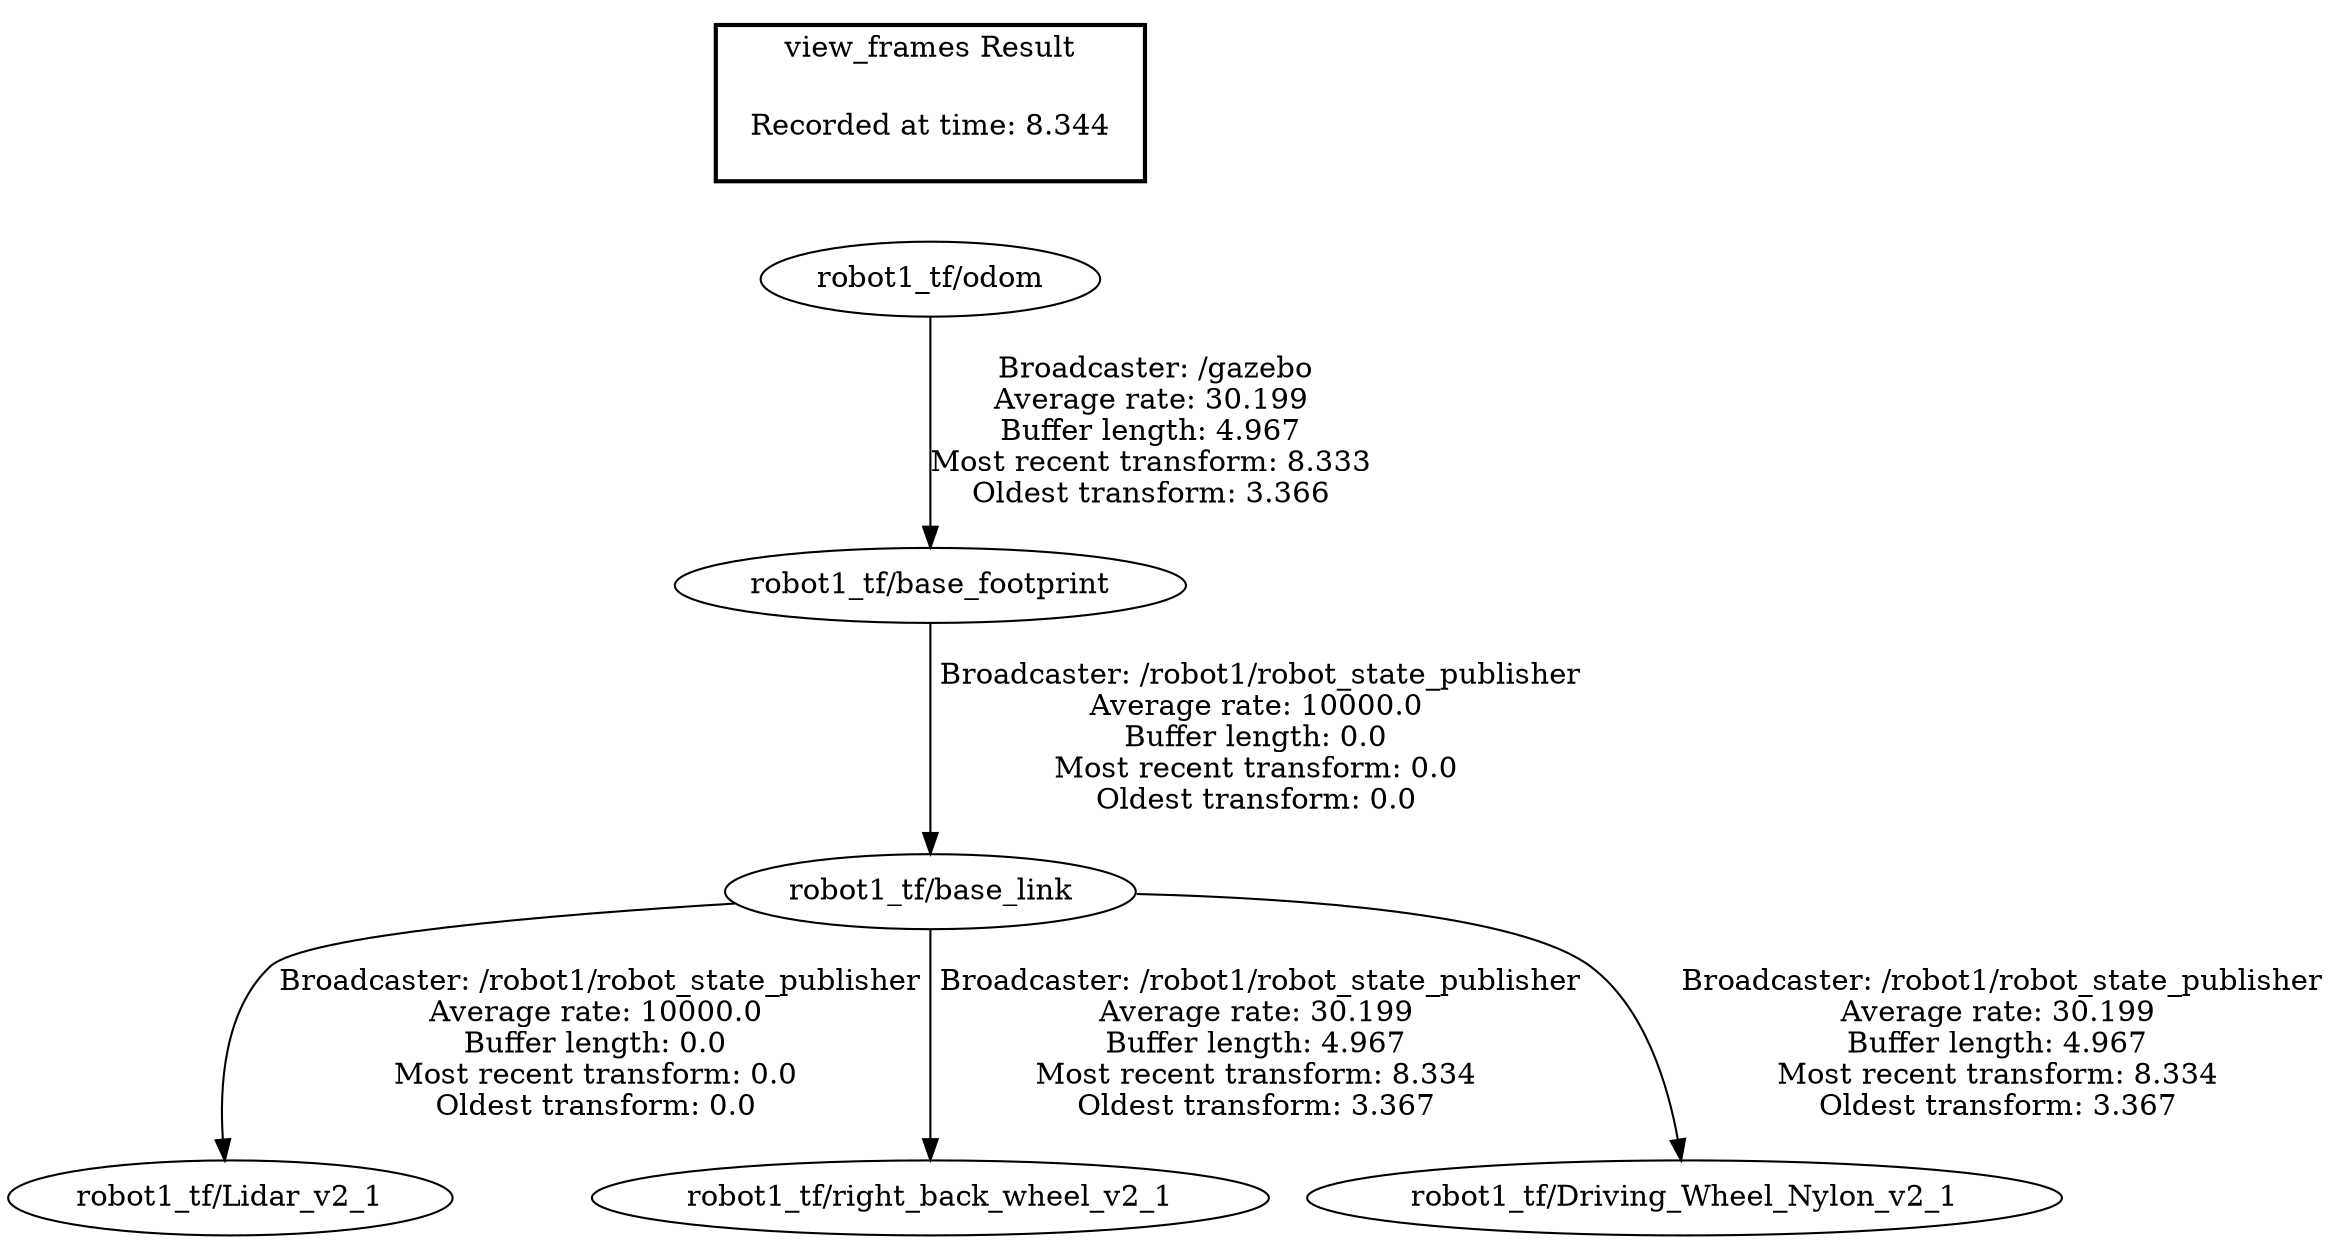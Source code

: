 digraph G {
"robot1_tf/base_link" -> "robot1_tf/Lidar_v2_1"[label=" Broadcaster: /robot1/robot_state_publisher\nAverage rate: 10000.0\nBuffer length: 0.0\nMost recent transform: 0.0\nOldest transform: 0.0\n"];
"robot1_tf/base_footprint" -> "robot1_tf/base_link"[label=" Broadcaster: /robot1/robot_state_publisher\nAverage rate: 10000.0\nBuffer length: 0.0\nMost recent transform: 0.0\nOldest transform: 0.0\n"];
"robot1_tf/base_link" -> "robot1_tf/right_back_wheel_v2_1"[label=" Broadcaster: /robot1/robot_state_publisher\nAverage rate: 30.199\nBuffer length: 4.967\nMost recent transform: 8.334\nOldest transform: 3.367\n"];
"robot1_tf/odom" -> "robot1_tf/base_footprint"[label=" Broadcaster: /gazebo\nAverage rate: 30.199\nBuffer length: 4.967\nMost recent transform: 8.333\nOldest transform: 3.366\n"];
"robot1_tf/base_link" -> "robot1_tf/Driving_Wheel_Nylon_v2_1"[label=" Broadcaster: /robot1/robot_state_publisher\nAverage rate: 30.199\nBuffer length: 4.967\nMost recent transform: 8.334\nOldest transform: 3.367\n"];
edge [style=invis];
 subgraph cluster_legend { style=bold; color=black; label ="view_frames Result";
"Recorded at time: 8.344"[ shape=plaintext ] ;
}->"robot1_tf/odom";
}